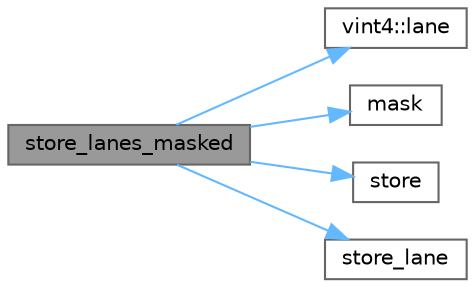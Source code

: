 digraph "store_lanes_masked"
{
 // LATEX_PDF_SIZE
  bgcolor="transparent";
  edge [fontname=Helvetica,fontsize=10,labelfontname=Helvetica,labelfontsize=10];
  node [fontname=Helvetica,fontsize=10,shape=box,height=0.2,width=0.4];
  rankdir="LR";
  Node1 [id="Node000001",label="store_lanes_masked",height=0.2,width=0.4,color="gray40", fillcolor="grey60", style="filled", fontcolor="black",tooltip="Store a vector, skipping masked lanes."];
  Node1 -> Node2 [id="edge5_Node000001_Node000002",color="steelblue1",style="solid",tooltip=" "];
  Node2 [id="Node000002",label="vint4::lane",height=0.2,width=0.4,color="grey40", fillcolor="white", style="filled",URL="$structvint4.html#a01e3f7debf73dc6c757fa36d585c9d17",tooltip="Get the scalar from a single lane."];
  Node1 -> Node3 [id="edge6_Node000001_Node000003",color="steelblue1",style="solid",tooltip=" "];
  Node3 [id="Node000003",label="mask",height=0.2,width=0.4,color="grey40", fillcolor="white", style="filled",URL="$astcenc__vecmathlib__none__4_8h.html#ad9df1f93677ac4d73ece1d22cc345045",tooltip="Return a 1-bit mask code indicating mask status."];
  Node1 -> Node4 [id="edge7_Node000001_Node000004",color="steelblue1",style="solid",tooltip=" "];
  Node4 [id="Node000004",label="store",height=0.2,width=0.4,color="grey40", fillcolor="white", style="filled",URL="$astcenc__vecmathlib__none__4_8h.html#a64b2b468ffb4186087ed14323c465530",tooltip="Store a vector to an unaligned memory address."];
  Node1 -> Node5 [id="edge8_Node000001_Node000005",color="steelblue1",style="solid",tooltip=" "];
  Node5 [id="Node000005",label="store_lane",height=0.2,width=0.4,color="grey40", fillcolor="white", style="filled",URL="$astcenc__vecmathlib__none__4_8h.html#a8c40a8da20466cb41e43ed75b66fb284",tooltip="Store a single vector lane to an unaligned address."];
}
